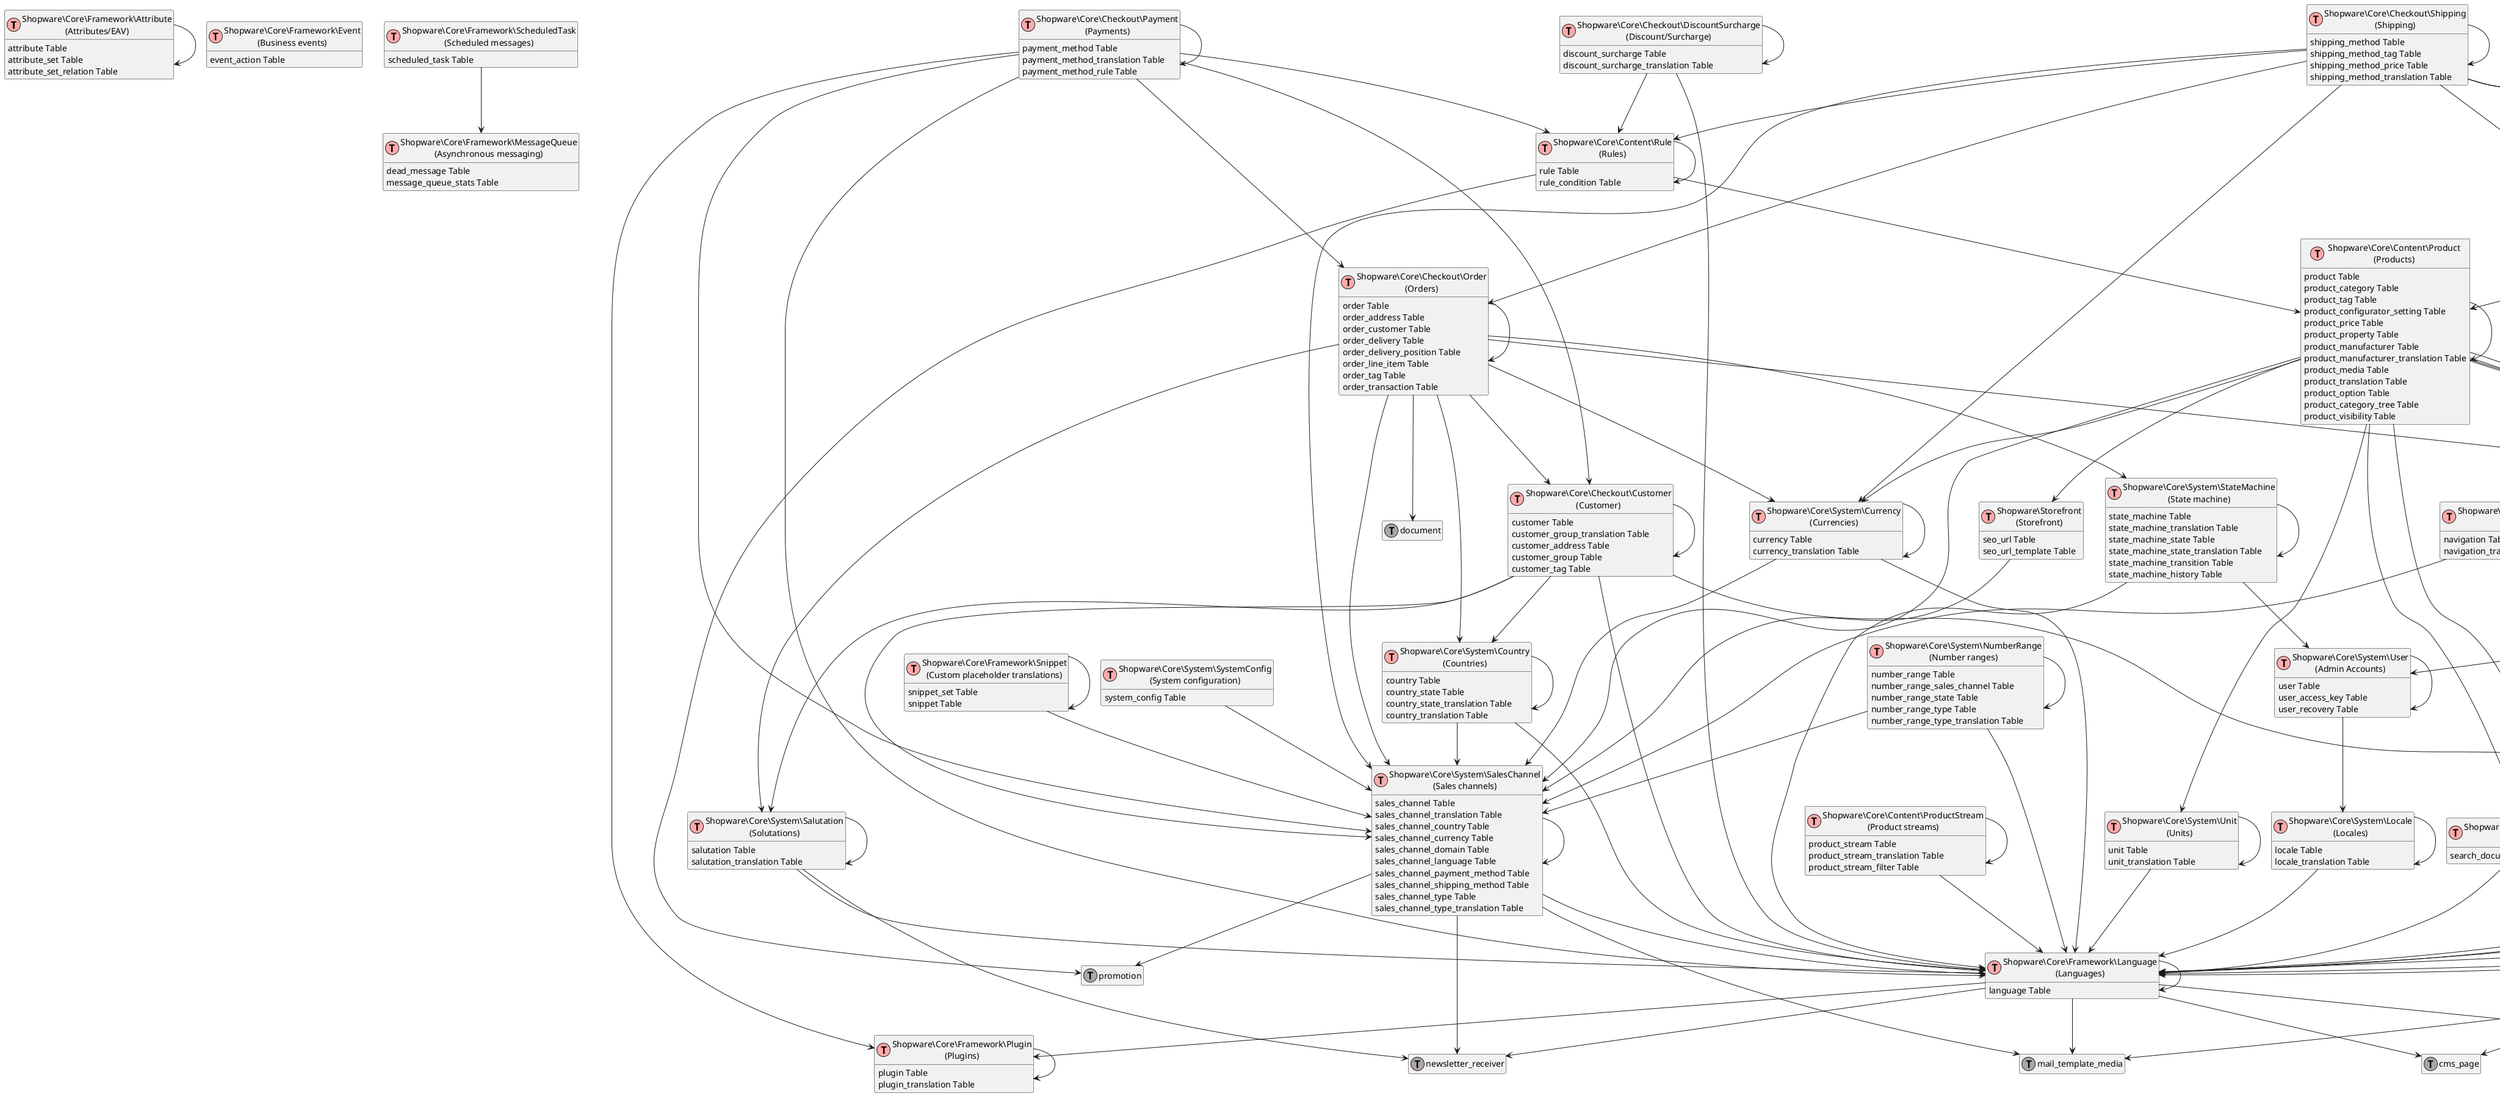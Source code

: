 @startuml
' uncomment the line below if you're using computer with a retina display
' skinparam dpi 300
!define Table(name,desc) class name as "desc" << (T,#FFAAAA) >>
!define ForeignTable(name,desc) class name as "desc" << (T,#ada6a6) >>
!define TranslationTable(name,desc) class name as "desc" << (I,#4286f4) >>
' we use bold for primary key
' green color for unique
' and underscore for not_null
!define primary_key(x) <b>x</b>
!define unique(x) <color:green>x</color>
!define not_null(x) <u>x</u>
' other tags available:
' <i></i>
' <back:COLOR></color>, where color is a color name or html color code
' (#FFAACC)
' see: http://plantuml.com/classes.html#More
hide methods
hide stereotypes
hide empty members
skinparam backgroundColor #FFFFFF

' entities

Table(ShopwareCoreFrameworkAttribute, "Shopware\Core\Framework\Attribute\n(Attributes/EAV)") {
   attribute Table
   attribute_set Table
   attribute_set_relation Table
}
Table(ShopwareCoreFrameworkEvent, "Shopware\Core\Framework\Event\n(Business events)") {
   event_action Table
}
Table(ShopwareCoreFrameworkMessageQueue, "Shopware\Core\Framework\MessageQueue\n(Asynchronous messaging)") {
   dead_message Table
   message_queue_stats Table
}
Table(ShopwareCoreFrameworkPlugin, "Shopware\Core\Framework\Plugin\n(Plugins)") {
   plugin Table
   plugin_translation Table
}
Table(ShopwareCoreFrameworkScheduledTask, "Shopware\Core\Framework\ScheduledTask\n(Scheduled messages)") {
   scheduled_task Table
}
Table(ShopwareCoreFrameworkTag, "Shopware\Core\Framework\Tag\n(Tags)") {
   tag Table
}
Table(ShopwareCoreFrameworkLanguage, "Shopware\Core\Framework\Language\n(Languages)") {
   language Table
}
Table(ShopwareCoreSystemSalesChannel, "Shopware\Core\System\SalesChannel\n(Sales channels)") {
   sales_channel Table
   sales_channel_translation Table
   sales_channel_country Table
   sales_channel_currency Table
   sales_channel_domain Table
   sales_channel_language Table
   sales_channel_payment_method Table
   sales_channel_shipping_method Table
   sales_channel_type Table
   sales_channel_type_translation Table
}
Table(ShopwareCoreSystemCountry, "Shopware\Core\System\Country\n(Countries)") {
   country Table
   country_state Table
   country_state_translation Table
   country_translation Table
}
Table(ShopwareCoreSystemCurrency, "Shopware\Core\System\Currency\n(Currencies)") {
   currency Table
   currency_translation Table
}
Table(ShopwareCoreSystemLocale, "Shopware\Core\System\Locale\n(Locales)") {
   locale Table
   locale_translation Table
}
Table(ShopwareCoreFrameworkSnippet, "Shopware\Core\Framework\Snippet\n(Custom placeholder translations)") {
   snippet_set Table
   snippet Table
}
Table(ShopwareCoreSystemSalutation, "Shopware\Core\System\Salutation\n(Solutations)") {
   salutation Table
   salutation_translation Table
}
Table(ShopwareCoreSystemTax, "Shopware\Core\System\Tax\n(Taxes)") {
   tax Table
}
Table(ShopwareCoreSystemUnit, "Shopware\Core\System\Unit\n(Units)") {
   unit Table
   unit_translation Table
}
Table(ShopwareCoreSystemUser, "Shopware\Core\System\User\n(Admin Accounts)") {
   user Table
   user_access_key Table
   user_recovery Table
}
Table(ShopwareCoreSystemIntegration, "Shopware\Core\System\Integration\n(O-Auth integrations)") {
   integration Table
}
Table(ShopwareCoreSystemStateMachine, "Shopware\Core\System\StateMachine\n(State machine)") {
   state_machine Table
   state_machine_translation Table
   state_machine_state Table
   state_machine_state_translation Table
   state_machine_transition Table
   state_machine_history Table
}
Table(ShopwareCoreSystemSystemConfig, "Shopware\Core\System\SystemConfig\n(System configuration)") {
   system_config Table
}
Table(ShopwareCoreSystemNumberRange, "Shopware\Core\System\NumberRange\n(Number ranges)") {
   number_range Table
   number_range_sales_channel Table
   number_range_state Table
   number_range_type Table
   number_range_type_translation Table
}
Table(ShopwareCoreContentCategory, "Shopware\Core\Content\Category\n(Categories)") {
   category Table
   category_translation Table
   category_tag Table
}
Table(ShopwareCoreContentMedia, "Shopware\Core\Content\Media\n(Media/File management)") {
   media Table
   media_default_folder Table
   media_thumbnail Table
   media_translation Table
   media_folder Table
   media_thumbnail_size Table
   media_folder_configuration Table
   media_folder_configuration_media_thumbnail_size Table
   media_tag Table
}
Table(ShopwareCoreContentProduct, "Shopware\Core\Content\Product\n(Products)") {
   product Table
   product_category Table
   product_tag Table
   product_configurator_setting Table
   product_price Table
   product_property Table
   product_manufacturer Table
   product_manufacturer_translation Table
   product_media Table
   product_translation Table
   product_option Table
   product_category_tree Table
   product_visibility Table
}
Table(ShopwareCoreFrameworkSearch, "Shopware\Core\Framework\Search\n(Search)") {
   search_document Table
}
Table(ShopwareCoreContentNavigation, "Shopware\Core\Content\Navigation\n(Navigation)") {
   navigation Table
   navigation_translation Table
}
Table(ShopwareCoreContentRule, "Shopware\Core\Content\Rule\n(Rules)") {
   rule Table
   rule_condition Table
}
Table(ShopwareCoreContentProductStream, "Shopware\Core\Content\ProductStream\n(Product streams)") {
   product_stream Table
   product_stream_translation Table
   product_stream_filter Table
}
Table(ShopwareCoreContentProperty, "Shopware\Core\Content\Property\n(__EMPTY__)") {
   property_group Table
   property_group_option Table
   property_group_option_translation Table
   property_group_translation Table
}
Table(ShopwareCoreCheckoutCustomer, "Shopware\Core\Checkout\Customer\n(Customer)") {
   customer Table
   customer_group_translation Table
   customer_address Table
   customer_group Table
   customer_tag Table
}
Table(ShopwareCoreCheckoutOrder, "Shopware\Core\Checkout\Order\n(Orders)") {
   order Table
   order_address Table
   order_customer Table
   order_delivery Table
   order_delivery_position Table
   order_line_item Table
   order_tag Table
   order_transaction Table
}
Table(ShopwareCoreCheckoutPayment, "Shopware\Core\Checkout\Payment\n(Payments)") {
   payment_method Table
   payment_method_translation Table
   payment_method_rule Table
}
Table(ShopwareCoreCheckoutShipping, "Shopware\Core\Checkout\Shipping\n(Shipping)") {
   shipping_method Table
   shipping_method_tag Table
   shipping_method_price Table
   shipping_method_translation Table
}
Table(ShopwareCoreCheckoutDiscountSurcharge, "Shopware\Core\Checkout\DiscountSurcharge\n(Discount/Surcharge)") {
   discount_surcharge Table
   discount_surcharge_translation Table
}
Table(ShopwareStorefront, "Shopware\Storefront\n(Storefront)") {
   seo_url Table
   seo_url_template Table
}
ForeignTable(ShopwareCoreContentNewsletterReceiver, "newsletter_receiver") {
}
ForeignTable(ShopwareCoreContentCms, "cms_page") {
}
ForeignTable(ShopwareCoreContentMailTemplate, "mail_template_media") {
}
ForeignTable(ShopwareCoreContentDeliveryTime, "delivery_time") {
}
ForeignTable(ShopwareCoreCheckoutPromotion, "promotion") {
}
ForeignTable(ShopwareCoreCheckoutDocument, "document") {
}

' relationshipd

ShopwareCoreFrameworkAttribute --> ShopwareCoreFrameworkAttribute
ShopwareCoreFrameworkScheduledTask --> ShopwareCoreFrameworkMessageQueue
ShopwareCoreFrameworkPlugin --> ShopwareCoreFrameworkPlugin
ShopwareCoreCheckoutPayment --> ShopwareCoreFrameworkPlugin
ShopwareCoreFrameworkLanguage --> ShopwareCoreFrameworkPlugin
ShopwareCoreContentProduct --> ShopwareCoreFrameworkTag
ShopwareCoreContentMedia --> ShopwareCoreFrameworkTag
ShopwareCoreContentCategory --> ShopwareCoreFrameworkTag
ShopwareCoreCheckoutCustomer --> ShopwareCoreFrameworkTag
ShopwareCoreCheckoutOrder --> ShopwareCoreFrameworkTag
ShopwareCoreCheckoutShipping --> ShopwareCoreFrameworkTag
ShopwareCoreFrameworkLanguage --> ShopwareCoreFrameworkLanguage
ShopwareCoreSystemLocale --> ShopwareCoreFrameworkLanguage
ShopwareCoreSystemSalesChannel --> ShopwareCoreFrameworkLanguage
ShopwareCoreCheckoutCustomer --> ShopwareCoreFrameworkLanguage
ShopwareCoreFrameworkLanguage --> ShopwareCoreContentNewsletterReceiver
ShopwareCoreContentCategory --> ShopwareCoreFrameworkLanguage
ShopwareCoreSystemCountry --> ShopwareCoreFrameworkLanguage
ShopwareCoreSystemCurrency --> ShopwareCoreFrameworkLanguage
ShopwareCoreContentMedia --> ShopwareCoreFrameworkLanguage
ShopwareCoreCheckoutPayment --> ShopwareCoreFrameworkLanguage
ShopwareCoreContentProduct --> ShopwareCoreFrameworkLanguage
ShopwareCoreCheckoutShipping --> ShopwareCoreFrameworkLanguage
ShopwareCoreSystemUnit --> ShopwareCoreFrameworkLanguage
ShopwareCoreContentProperty --> ShopwareCoreFrameworkLanguage
ShopwareCoreCheckoutDiscountSurcharge --> ShopwareCoreFrameworkLanguage
ShopwareCoreSystemSalutation --> ShopwareCoreFrameworkLanguage
ShopwareCoreFrameworkSearch --> ShopwareCoreFrameworkLanguage
ShopwareCoreContentProductStream --> ShopwareCoreFrameworkLanguage
ShopwareCoreSystemStateMachine --> ShopwareCoreFrameworkLanguage
ShopwareCoreFrameworkLanguage --> ShopwareCoreContentCms
ShopwareCoreContentNavigation --> ShopwareCoreFrameworkLanguage
ShopwareCoreFrameworkLanguage --> ShopwareCoreContentMailTemplate
ShopwareCoreSystemNumberRange --> ShopwareCoreFrameworkLanguage
ShopwareCoreFrameworkLanguage --> ShopwareCoreContentDeliveryTime
ShopwareCoreSystemSalesChannel --> ShopwareCoreSystemSalesChannel
ShopwareCoreCheckoutCustomer --> ShopwareCoreSystemSalesChannel
ShopwareCoreSystemCurrency --> ShopwareCoreSystemSalesChannel
ShopwareCoreCheckoutPayment --> ShopwareCoreSystemSalesChannel
ShopwareCoreCheckoutShipping --> ShopwareCoreSystemSalesChannel
ShopwareCoreSystemCountry --> ShopwareCoreSystemSalesChannel
ShopwareCoreCheckoutOrder --> ShopwareCoreSystemSalesChannel
ShopwareCoreSystemSystemConfig --> ShopwareCoreSystemSalesChannel
ShopwareCoreContentNavigation --> ShopwareCoreSystemSalesChannel
ShopwareCoreContentProduct --> ShopwareCoreSystemSalesChannel
ShopwareCoreSystemSalesChannel --> ShopwareCoreContentMailTemplate
ShopwareCoreSystemSalesChannel --> ShopwareCoreContentNewsletterReceiver
ShopwareCoreSystemNumberRange --> ShopwareCoreSystemSalesChannel
ShopwareCoreSystemSalesChannel --> ShopwareCoreCheckoutPromotion
ShopwareStorefront --> ShopwareCoreSystemSalesChannel
ShopwareCoreFrameworkSnippet --> ShopwareCoreSystemSalesChannel
ShopwareCoreSystemCountry --> ShopwareCoreSystemCountry
ShopwareCoreCheckoutCustomer --> ShopwareCoreSystemCountry
ShopwareCoreCheckoutOrder --> ShopwareCoreSystemCountry
ShopwareCoreSystemCurrency --> ShopwareCoreSystemCurrency
ShopwareCoreCheckoutOrder --> ShopwareCoreSystemCurrency
ShopwareCoreContentProduct --> ShopwareCoreSystemCurrency
ShopwareCoreCheckoutShipping --> ShopwareCoreSystemCurrency
ShopwareCoreSystemLocale --> ShopwareCoreSystemLocale
ShopwareCoreSystemUser --> ShopwareCoreSystemLocale
ShopwareCoreFrameworkSnippet --> ShopwareCoreFrameworkSnippet
ShopwareCoreSystemSalutation --> ShopwareCoreSystemSalutation
ShopwareCoreCheckoutCustomer --> ShopwareCoreSystemSalutation
ShopwareCoreCheckoutOrder --> ShopwareCoreSystemSalutation
ShopwareCoreSystemSalutation --> ShopwareCoreContentNewsletterReceiver
ShopwareCoreContentProduct --> ShopwareCoreSystemTax
ShopwareCoreContentProduct --> ShopwareCoreSystemUnit
ShopwareCoreSystemUnit --> ShopwareCoreSystemUnit
ShopwareCoreContentMedia --> ShopwareCoreSystemUser
ShopwareCoreSystemUser --> ShopwareCoreSystemUser
ShopwareCoreSystemStateMachine --> ShopwareCoreSystemUser
ShopwareCoreSystemStateMachine --> ShopwareCoreSystemStateMachine
ShopwareCoreCheckoutOrder --> ShopwareCoreSystemStateMachine
ShopwareCoreSystemNumberRange --> ShopwareCoreSystemNumberRange
ShopwareCoreContentCategory --> ShopwareCoreContentCategory
ShopwareCoreContentMedia --> ShopwareCoreContentCategory
ShopwareCoreContentNavigation --> ShopwareCoreContentCategory
ShopwareCoreContentProduct --> ShopwareCoreContentCategory
ShopwareCoreContentProduct --> ShopwareCoreContentMedia
ShopwareCoreContentMedia --> ShopwareCoreContentMedia
ShopwareCoreContentProperty --> ShopwareCoreContentMedia
ShopwareCoreContentMedia --> ShopwareCoreContentMailTemplate
ShopwareCoreCheckoutShipping --> ShopwareCoreContentMedia
ShopwareCoreContentProduct --> ShopwareCoreContentProduct
ShopwareCoreContentProduct --> ShopwareCoreFrameworkSearch
ShopwareCoreContentProduct --> ShopwareStorefront
ShopwareCoreContentProperty --> ShopwareCoreContentProduct
ShopwareCoreContentRule --> ShopwareCoreContentProduct
ShopwareCoreContentNavigation --> ShopwareCoreContentCms
ShopwareCoreContentNavigation --> ShopwareCoreContentNavigation
ShopwareCoreContentRule --> ShopwareCoreContentRule
ShopwareCoreCheckoutDiscountSurcharge --> ShopwareCoreContentRule
ShopwareCoreCheckoutShipping --> ShopwareCoreContentRule
ShopwareCoreCheckoutPayment --> ShopwareCoreContentRule
ShopwareCoreContentRule --> ShopwareCoreCheckoutPromotion
ShopwareCoreContentProductStream --> ShopwareCoreContentProductStream
ShopwareCoreContentProperty --> ShopwareCoreContentProperty
ShopwareCoreCheckoutCustomer --> ShopwareCoreCheckoutCustomer
ShopwareCoreCheckoutPayment --> ShopwareCoreCheckoutCustomer
ShopwareCoreCheckoutOrder --> ShopwareCoreCheckoutCustomer
ShopwareCoreCheckoutOrder --> ShopwareCoreCheckoutOrder
ShopwareCoreCheckoutOrder --> ShopwareCoreCheckoutDocument
ShopwareCoreCheckoutShipping --> ShopwareCoreCheckoutOrder
ShopwareCoreCheckoutPayment --> ShopwareCoreCheckoutOrder
ShopwareCoreCheckoutPayment --> ShopwareCoreCheckoutPayment
ShopwareCoreCheckoutShipping --> ShopwareCoreContentDeliveryTime
ShopwareCoreCheckoutShipping --> ShopwareCoreCheckoutShipping
ShopwareCoreCheckoutDiscountSurcharge --> ShopwareCoreCheckoutDiscountSurcharge
@enduml
